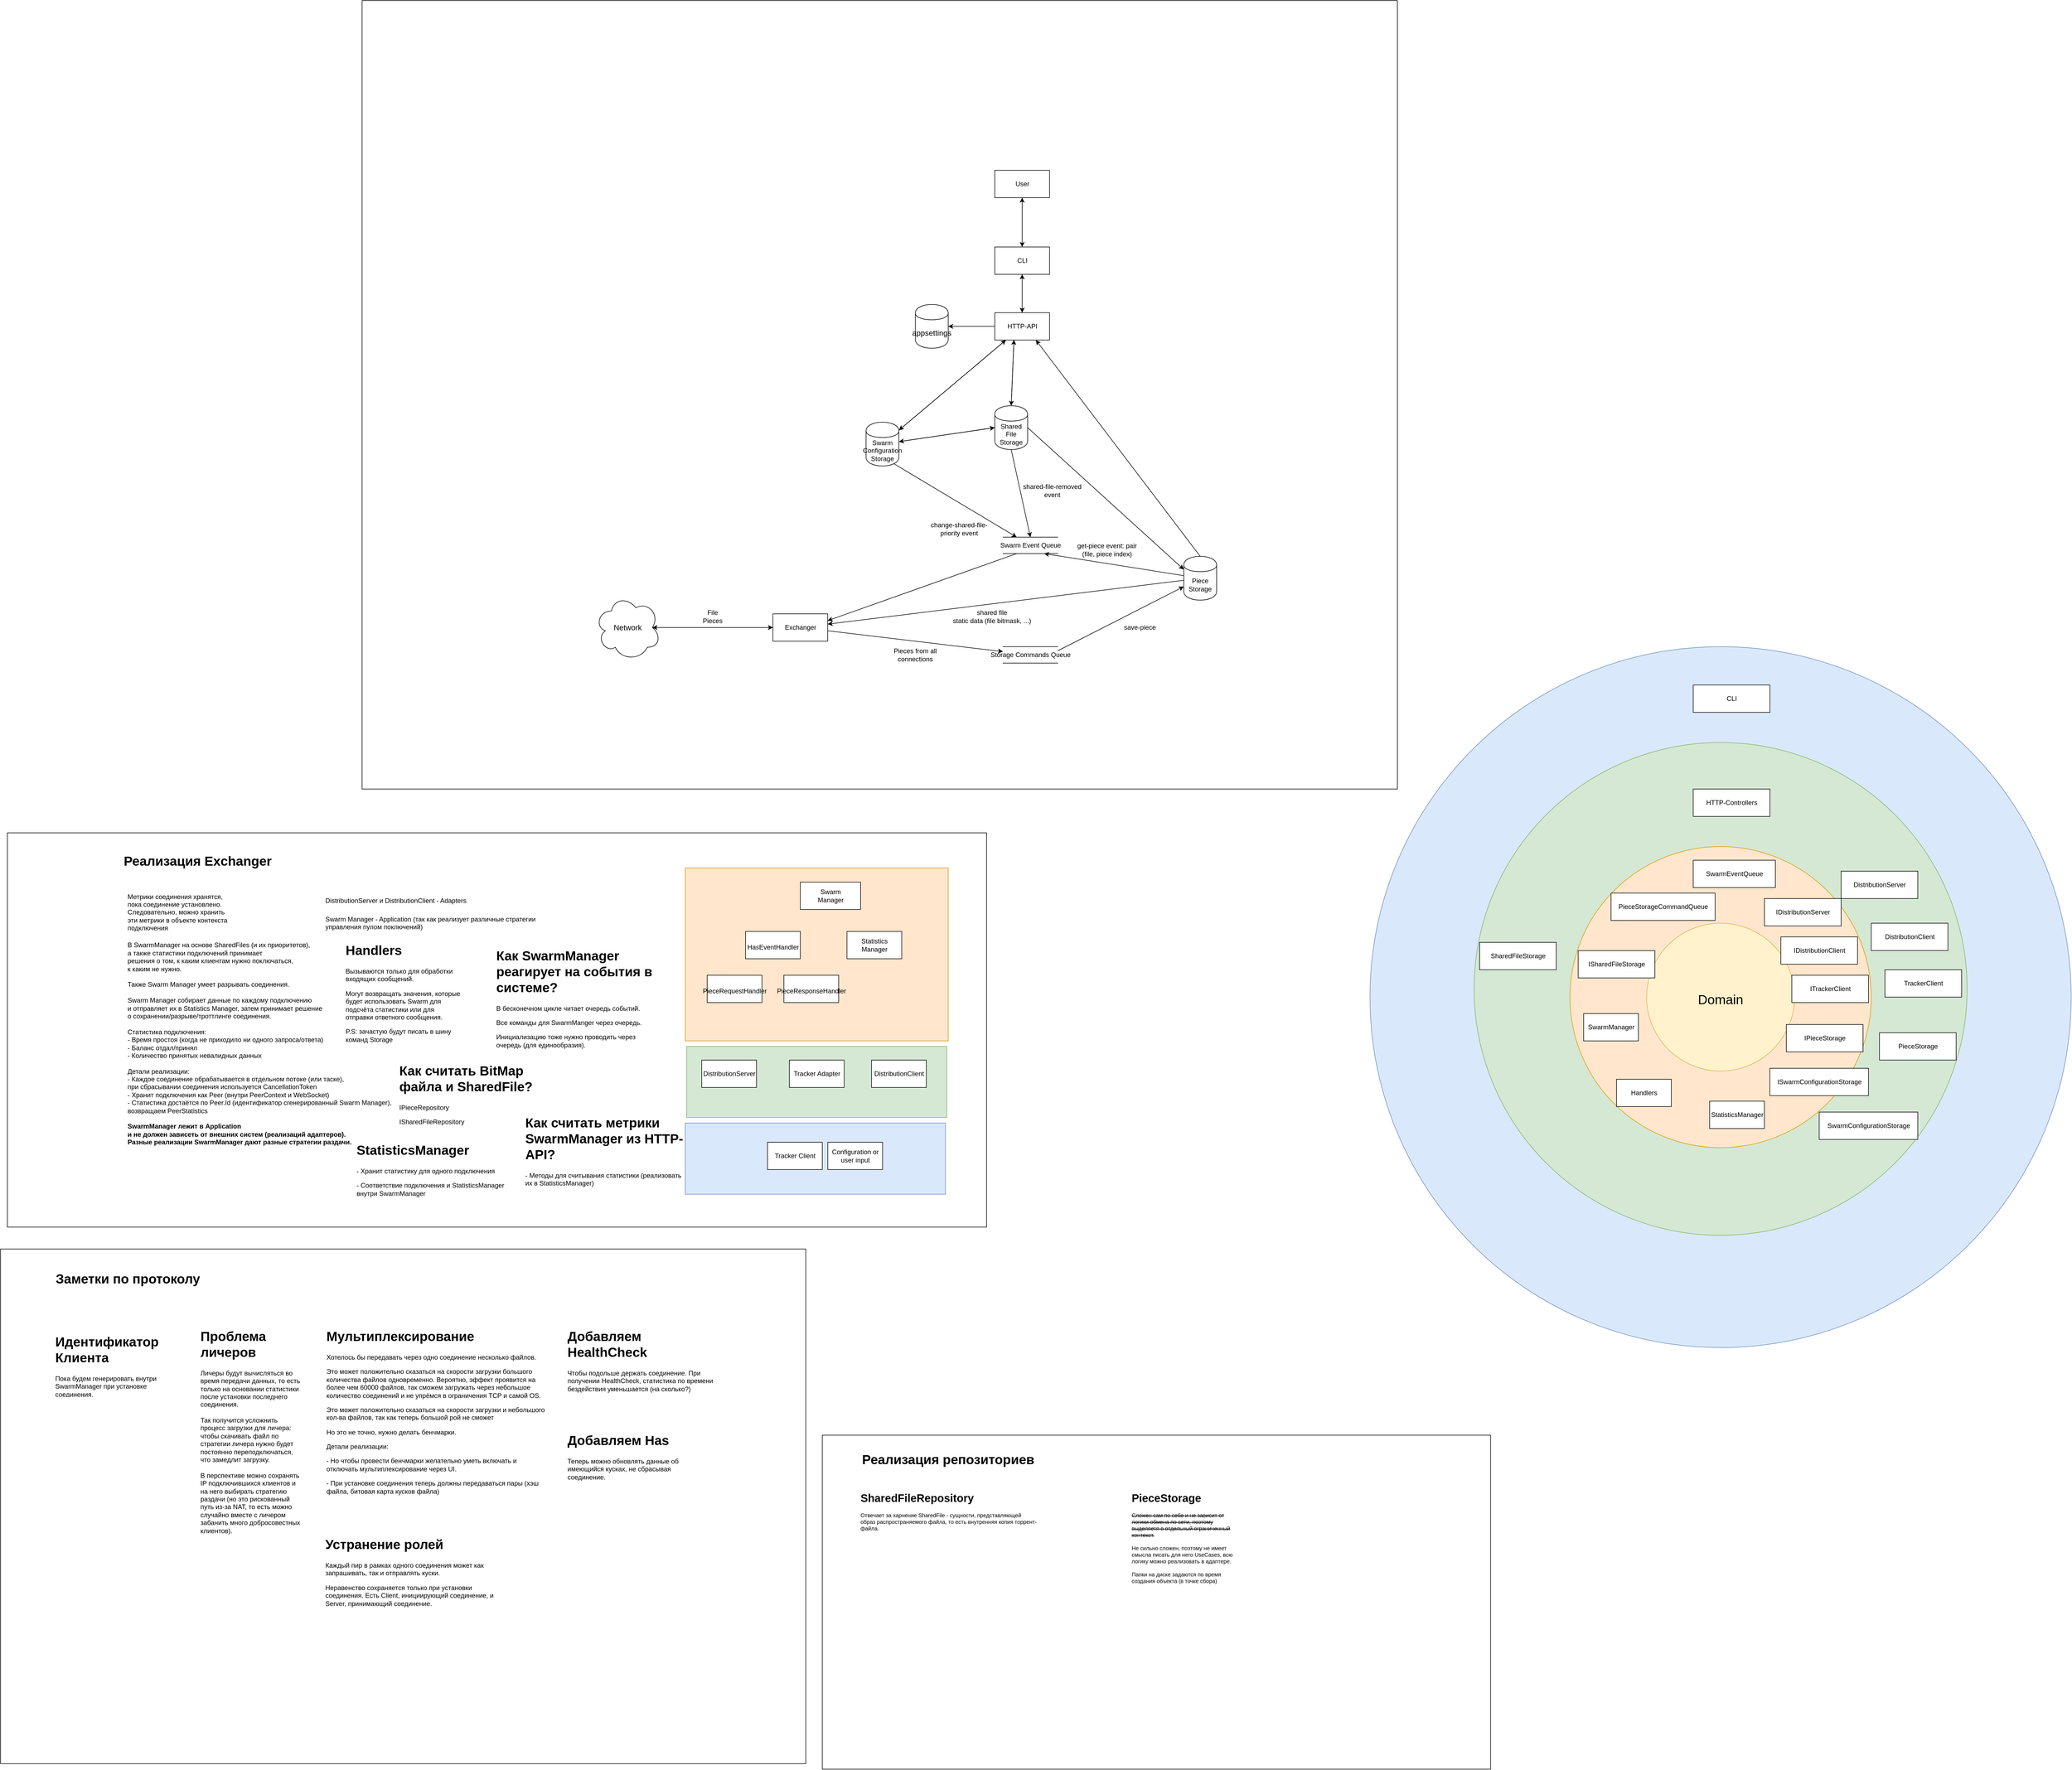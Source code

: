 <mxfile version="20.8.16" type="device"><diagram id="R2lEEEUBdFMjLlhIrx00" name="Page-1"><mxGraphModel dx="8593" dy="4867" grid="1" gridSize="10" guides="1" tooltips="1" connect="1" arrows="1" fold="1" page="1" pageScale="1" pageWidth="850" pageHeight="1100" math="0" shadow="0" extFonts="Permanent Marker^https://fonts.googleapis.com/css?family=Permanent+Marker"><root><mxCell id="0"/><mxCell id="1" parent="0"/><mxCell id="-qeE1aYfyJEN6SIpgevy-70" value="" style="rounded=0;whiteSpace=wrap;html=1;fontSize=10;movable=0;resizable=0;rotatable=0;deletable=0;editable=0;connectable=0;" vertex="1" parent="1"><mxGeometry x="-79.85" y="2110" width="1220" height="610" as="geometry"/></mxCell><mxCell id="-qeE1aYfyJEN6SIpgevy-55" value="" style="rounded=0;whiteSpace=wrap;html=1;fontSize=12;movable=0;resizable=0;rotatable=0;deletable=0;editable=0;connectable=0;" vertex="1" parent="1"><mxGeometry x="-920" y="-510" width="1890" height="1440" as="geometry"/></mxCell><mxCell id="-qeE1aYfyJEN6SIpgevy-51" value="" style="ellipse;whiteSpace=wrap;html=1;aspect=fixed;fontSize=12;fillColor=#dae8fc;strokeColor=#6c8ebf;movable=0;resizable=0;rotatable=0;deletable=0;editable=0;connectable=0;" vertex="1" parent="1"><mxGeometry x="920" y="670" width="1280" height="1280" as="geometry"/></mxCell><mxCell id="-qeE1aYfyJEN6SIpgevy-53" value="" style="ellipse;whiteSpace=wrap;html=1;aspect=fixed;fontSize=12;fillColor=#d5e8d4;strokeColor=#82b366;movable=0;resizable=0;rotatable=0;deletable=0;editable=0;connectable=0;" vertex="1" parent="1"><mxGeometry x="1110" y="845" width="900" height="900" as="geometry"/></mxCell><mxCell id="-qeE1aYfyJEN6SIpgevy-50" value="" style="ellipse;whiteSpace=wrap;html=1;aspect=fixed;fontSize=12;fillColor=#ffe6cc;strokeColor=#d79b00;movable=0;resizable=0;rotatable=0;deletable=0;editable=0;connectable=0;" vertex="1" parent="1"><mxGeometry x="1285" y="1035" width="550" height="550" as="geometry"/></mxCell><mxCell id="-qeE1aYfyJEN6SIpgevy-45" value="" style="rounded=0;whiteSpace=wrap;html=1;fontSize=12;movable=1;resizable=1;rotatable=1;deletable=1;editable=1;connectable=1;" vertex="1" parent="1"><mxGeometry x="-360" y="1275" width="510" height="125" as="geometry"/></mxCell><mxCell id="-qeE1aYfyJEN6SIpgevy-35" value="" style="rounded=0;whiteSpace=wrap;html=1;fontSize=12;movable=1;resizable=1;rotatable=1;deletable=1;editable=1;connectable=1;" vertex="1" parent="1"><mxGeometry x="-1567.5" y="1010" width="1787.5" height="720" as="geometry"/></mxCell><mxCell id="-qeE1aYfyJEN6SIpgevy-22" value="" style="rounded=0;whiteSpace=wrap;html=1;movable=0;resizable=0;rotatable=0;deletable=0;editable=0;connectable=0;" vertex="1" parent="1"><mxGeometry x="-1580" y="1770" width="1470" height="940" as="geometry"/></mxCell><mxCell id="-xUO6uijVoKFb9x69HW4-6" value="CLI" style="html=1;dashed=0;whitespace=wrap;" parent="1" vertex="1"><mxGeometry x="235" y="-60" width="100" height="50" as="geometry"/></mxCell><mxCell id="-xUO6uijVoKFb9x69HW4-11" value="Exchanger" style="html=1;dashed=0;whitespace=wrap;" parent="1" vertex="1"><mxGeometry x="-170" y="610" width="100" height="50" as="geometry"/></mxCell><mxCell id="-qeE1aYfyJEN6SIpgevy-101" style="edgeStyle=orthogonalEdgeStyle;rounded=0;orthogonalLoop=1;jettySize=auto;html=1;fontSize=14;" edge="1" parent="1" source="-xUO6uijVoKFb9x69HW4-12" target="-qeE1aYfyJEN6SIpgevy-99"><mxGeometry relative="1" as="geometry"/></mxCell><mxCell id="-xUO6uijVoKFb9x69HW4-12" value="HTTP-API" style="html=1;dashed=0;whitespace=wrap;" parent="1" vertex="1"><mxGeometry x="235" y="60" width="100" height="50" as="geometry"/></mxCell><mxCell id="-xUO6uijVoKFb9x69HW4-17" value="Piece Storage" style="shape=cylinder;whiteSpace=wrap;html=1;boundedLbl=1;backgroundOutline=1;" parent="1" vertex="1"><mxGeometry x="580" y="505" width="60" height="80" as="geometry"/></mxCell><mxCell id="-xUO6uijVoKFb9x69HW4-21" value="Swarm Event Queue" style="html=1;dashed=0;whitespace=wrap;shape=partialRectangle;right=0;left=0;" parent="1" vertex="1"><mxGeometry x="250" y="470" width="100" height="30" as="geometry"/></mxCell><mxCell id="-xUO6uijVoKFb9x69HW4-27" value="Storage Commands Queue" style="html=1;dashed=0;whitespace=wrap;shape=partialRectangle;right=0;left=0;" parent="1" vertex="1"><mxGeometry x="250" y="670" width="100" height="30" as="geometry"/></mxCell><mxCell id="-xUO6uijVoKFb9x69HW4-29" value="" style="endArrow=classic;html=1;rounded=0;entryX=0.75;entryY=1;entryDx=0;entryDy=0;" parent="1" source="-xUO6uijVoKFb9x69HW4-17" target="-xUO6uijVoKFb9x69HW4-21" edge="1"><mxGeometry width="50" height="50" relative="1" as="geometry"><mxPoint x="230" y="420" as="sourcePoint"/><mxPoint x="280" y="370" as="targetPoint"/></mxGeometry></mxCell><mxCell id="-xUO6uijVoKFb9x69HW4-32" value="" style="endArrow=classic;html=1;rounded=0;exitX=0.25;exitY=1;exitDx=0;exitDy=0;entryX=1;entryY=0.25;entryDx=0;entryDy=0;" parent="1" source="-xUO6uijVoKFb9x69HW4-21" target="-xUO6uijVoKFb9x69HW4-11" edge="1"><mxGeometry width="50" height="50" relative="1" as="geometry"><mxPoint x="590" y="542.308" as="sourcePoint"/><mxPoint x="79.433" y="539.196" as="targetPoint"/></mxGeometry></mxCell><mxCell id="-xUO6uijVoKFb9x69HW4-34" value="" style="endArrow=classic;html=1;rounded=0;" parent="1" source="-xUO6uijVoKFb9x69HW4-17" target="-xUO6uijVoKFb9x69HW4-11" edge="1"><mxGeometry width="50" height="50" relative="1" as="geometry"><mxPoint x="260" y="503.284" as="sourcePoint"/><mxPoint x="80" y="545" as="targetPoint"/></mxGeometry></mxCell><mxCell id="-xUO6uijVoKFb9x69HW4-35" value="get-piece event: pair (file, piece index)" style="text;html=1;strokeColor=none;fillColor=none;align=center;verticalAlign=middle;whiteSpace=wrap;rounded=0;" parent="1" vertex="1"><mxGeometry x="380" y="480" width="120" height="25" as="geometry"/></mxCell><mxCell id="-xUO6uijVoKFb9x69HW4-37" value="shared file &lt;br&gt;static data (file bitmask, ...)" style="text;html=1;strokeColor=none;fillColor=none;align=center;verticalAlign=middle;whiteSpace=wrap;rounded=0;" parent="1" vertex="1"><mxGeometry x="150" y="600" width="160" height="30" as="geometry"/></mxCell><mxCell id="-xUO6uijVoKFb9x69HW4-46" value="" style="endArrow=classic;html=1;rounded=0;entryX=0;entryY=0.5;entryDx=0;entryDy=0;exitX=0.875;exitY=0.5;exitDx=0;exitDy=0;exitPerimeter=0;" parent="1" source="-qeE1aYfyJEN6SIpgevy-119" target="-xUO6uijVoKFb9x69HW4-11" edge="1"><mxGeometry width="50" height="50" relative="1" as="geometry"><mxPoint x="-550" y="635" as="sourcePoint"/><mxPoint x="-160" y="657.5" as="targetPoint"/></mxGeometry></mxCell><mxCell id="-xUO6uijVoKFb9x69HW4-47" value="" style="endArrow=classic;html=1;rounded=0;exitX=0;exitY=0.5;exitDx=0;exitDy=0;entryX=0.875;entryY=0.5;entryDx=0;entryDy=0;entryPerimeter=0;" parent="1" source="-xUO6uijVoKFb9x69HW4-11" target="-qeE1aYfyJEN6SIpgevy-119" edge="1"><mxGeometry width="50" height="50" relative="1" as="geometry"><mxPoint x="-280" y="610" as="sourcePoint"/><mxPoint x="-560" y="635" as="targetPoint"/></mxGeometry></mxCell><mxCell id="-xUO6uijVoKFb9x69HW4-48" value="File Pieces" style="text;html=1;strokeColor=none;fillColor=none;align=center;verticalAlign=middle;whiteSpace=wrap;rounded=0;" parent="1" vertex="1"><mxGeometry x="-310" y="600" width="60" height="30" as="geometry"/></mxCell><mxCell id="-xUO6uijVoKFb9x69HW4-51" value="" style="endArrow=classic;html=1;rounded=0;" parent="1" source="-xUO6uijVoKFb9x69HW4-11" target="-xUO6uijVoKFb9x69HW4-27" edge="1"><mxGeometry width="50" height="50" relative="1" as="geometry"><mxPoint x="20" y="850" as="sourcePoint"/><mxPoint x="20" y="775" as="targetPoint"/></mxGeometry></mxCell><mxCell id="-xUO6uijVoKFb9x69HW4-52" value="Pieces from all connections" style="text;html=1;strokeColor=none;fillColor=none;align=center;verticalAlign=middle;whiteSpace=wrap;rounded=0;" parent="1" vertex="1"><mxGeometry x="40" y="670" width="100" height="30" as="geometry"/></mxCell><mxCell id="-xUO6uijVoKFb9x69HW4-53" value="" style="endArrow=classic;html=1;rounded=0;exitX=1;exitY=0.25;exitDx=0;exitDy=0;" parent="1" source="-xUO6uijVoKFb9x69HW4-27" target="-xUO6uijVoKFb9x69HW4-17" edge="1"><mxGeometry width="50" height="50" relative="1" as="geometry"><mxPoint x="460" y="690.002" as="sourcePoint"/><mxPoint x="780" y="728.098" as="targetPoint"/></mxGeometry></mxCell><mxCell id="-xUO6uijVoKFb9x69HW4-54" value="save-piece" style="text;html=1;strokeColor=none;fillColor=none;align=center;verticalAlign=middle;whiteSpace=wrap;rounded=0;" parent="1" vertex="1"><mxGeometry x="450" y="620" width="100" height="30" as="geometry"/></mxCell><mxCell id="-xUO6uijVoKFb9x69HW4-67" value="" style="endArrow=classic;html=1;rounded=0;exitX=0.5;exitY=1;exitDx=0;exitDy=0;entryX=0.5;entryY=0;entryDx=0;entryDy=0;" parent="1" source="-xUO6uijVoKFb9x69HW4-6" target="-xUO6uijVoKFb9x69HW4-12" edge="1"><mxGeometry width="50" height="50" relative="1" as="geometry"><mxPoint x="181.213" y="-18.787" as="sourcePoint"/><mxPoint x="160" y="40" as="targetPoint"/></mxGeometry></mxCell><mxCell id="-xUO6uijVoKFb9x69HW4-68" value="" style="endArrow=classic;html=1;rounded=0;exitX=0.5;exitY=0;exitDx=0;exitDy=0;" parent="1" source="-xUO6uijVoKFb9x69HW4-12" target="-xUO6uijVoKFb9x69HW4-6" edge="1"><mxGeometry width="50" height="50" relative="1" as="geometry"><mxPoint x="270.0" y="70" as="sourcePoint"/><mxPoint x="388.787" y="-18.787" as="targetPoint"/></mxGeometry></mxCell><mxCell id="-xUO6uijVoKFb9x69HW4-77" value="Shared File&lt;br&gt;Storage" style="shape=cylinder;whiteSpace=wrap;html=1;boundedLbl=1;backgroundOutline=1;" parent="1" vertex="1"><mxGeometry x="235" y="230" width="60" height="80" as="geometry"/></mxCell><mxCell id="-xUO6uijVoKFb9x69HW4-78" value="" style="endArrow=classic;html=1;rounded=0;entryX=0;entryY=0.3;entryDx=0;entryDy=0;exitX=1;exitY=0.5;exitDx=0;exitDy=0;" parent="1" source="-xUO6uijVoKFb9x69HW4-77" target="-xUO6uijVoKFb9x69HW4-17" edge="1"><mxGeometry width="50" height="50" relative="1" as="geometry"><mxPoint x="220.005" y="176" as="sourcePoint"/><mxPoint x="506.08" y="575.0" as="targetPoint"/></mxGeometry></mxCell><mxCell id="-xUO6uijVoKFb9x69HW4-81" value="" style="endArrow=classic;html=1;rounded=0;entryX=0.75;entryY=1;entryDx=0;entryDy=0;exitX=0.5;exitY=0;exitDx=0;exitDy=0;" parent="1" source="-xUO6uijVoKFb9x69HW4-17" target="-xUO6uijVoKFb9x69HW4-12" edge="1"><mxGeometry width="50" height="50" relative="1" as="geometry"><mxPoint x="541.905" y="190" as="sourcePoint"/><mxPoint x="180.0" y="690" as="targetPoint"/></mxGeometry></mxCell><mxCell id="-xUO6uijVoKFb9x69HW4-82" value="" style="endArrow=classic;html=1;rounded=0;exitX=0.5;exitY=0;exitDx=0;exitDy=0;entryX=0.35;entryY=0.993;entryDx=0;entryDy=0;entryPerimeter=0;" parent="1" source="-xUO6uijVoKFb9x69HW4-77" target="-xUO6uijVoKFb9x69HW4-12" edge="1"><mxGeometry width="50" height="50" relative="1" as="geometry"><mxPoint x="530" y="565" as="sourcePoint"/><mxPoint x="230" y="170" as="targetPoint"/></mxGeometry></mxCell><mxCell id="-xUO6uijVoKFb9x69HW4-83" value="" style="endArrow=classic;html=1;rounded=0;entryX=0.5;entryY=0;entryDx=0;entryDy=0;" parent="1" target="-xUO6uijVoKFb9x69HW4-77" edge="1"><mxGeometry width="50" height="50" relative="1" as="geometry"><mxPoint x="270" y="110" as="sourcePoint"/><mxPoint x="252.609" y="120" as="targetPoint"/></mxGeometry></mxCell><mxCell id="-xUO6uijVoKFb9x69HW4-86" value="" style="endArrow=classic;html=1;rounded=0;entryX=0.5;entryY=0;entryDx=0;entryDy=0;" parent="1" source="-xUO6uijVoKFb9x69HW4-88" target="-xUO6uijVoKFb9x69HW4-6" edge="1"><mxGeometry width="50" height="50" relative="1" as="geometry"><mxPoint x="290" y="-330" as="sourcePoint"/><mxPoint x="100.292" y="-182.924" as="targetPoint"/></mxGeometry></mxCell><mxCell id="-xUO6uijVoKFb9x69HW4-87" value="" style="endArrow=classic;html=1;rounded=0;exitX=0.5;exitY=0;exitDx=0;exitDy=0;" parent="1" source="-xUO6uijVoKFb9x69HW4-6" target="-xUO6uijVoKFb9x69HW4-88" edge="1"><mxGeometry width="50" height="50" relative="1" as="geometry"><mxPoint x="300" y="-320" as="sourcePoint"/><mxPoint x="293" y="-330" as="targetPoint"/></mxGeometry></mxCell><mxCell id="-xUO6uijVoKFb9x69HW4-88" value="User" style="html=1;dashed=0;whitespace=wrap;" parent="1" vertex="1"><mxGeometry x="235" y="-200" width="100" height="50" as="geometry"/></mxCell><mxCell id="-qeE1aYfyJEN6SIpgevy-1" value="Метрики соединения хранятся, пока соединение установлено.&lt;br&gt;Следовательно, можно хранить эти метрики в объекте контекста подключения" style="text;html=1;strokeColor=none;fillColor=none;align=left;verticalAlign=middle;whiteSpace=wrap;rounded=0;" vertex="1" parent="1"><mxGeometry x="-1350" y="1140" width="200" height="30" as="geometry"/></mxCell><mxCell id="-qeE1aYfyJEN6SIpgevy-6" value="В SwarmManager на основе SharedFiles (и их приоритетов), &lt;br&gt;а также статистики подключений принимает &lt;br&gt;решения о том, к каким клиентам нужно поключаться, &lt;br&gt;к каким не нужно.&lt;br&gt;&lt;br&gt;Также Swarm Manager умеет разрывать соединения.&lt;br&gt;&lt;br&gt;Swarm Manager собирает данные по каждому подключению &lt;br&gt;и отправляет их в Statistics Manager, затем принимает решение &lt;br&gt;о сохранении/разрыве/троттлинге соединения.&lt;br&gt;&lt;br&gt;Статистика подключения:&lt;br&gt;- Время простоя (когда не приходило ни одного запроса/ответа)&lt;br&gt;- Баланс отдал/принял&lt;br&gt;- Количество принятых невалидных данных&lt;br&gt;&lt;br&gt;Детали реализации:&lt;br&gt;- Каждое соединение обрабатывается в отдельном потоке (или таске), &lt;br&gt;при сбрасывании соединения используется CancellationToken&lt;br&gt;- Хранит подключения как Peer (внутри PeerContext и WebSocket)&lt;br&gt;- Статистика достаётся по Peer.Id (идентификатор сгенерированный Swarm Manager), &lt;br&gt;возвращаем PeerStatistics&lt;br&gt;&lt;br&gt;&lt;b style=&quot;border-color: var(--border-color);&quot;&gt;SwarmManager лежит в Application &lt;br&gt;и не должен зависеть от внешних систем (реализаций адаптеров).&lt;br&gt;&lt;/b&gt;&lt;b&gt;Разные реализации SwarmManager дают разные стратегии раздачи.&lt;/b&gt;" style="text;html=1;align=left;verticalAlign=middle;resizable=0;points=[];autosize=1;strokeColor=none;fillColor=none;" vertex="1" parent="1"><mxGeometry x="-1350" y="1200" width="510" height="390" as="geometry"/></mxCell><mxCell id="-qeE1aYfyJEN6SIpgevy-8" value="&lt;h1&gt;&lt;span style=&quot;background-color: initial; font-size: 12px; font-weight: normal;&quot;&gt;DistributionServer и DistributionClient - Adapters&lt;/span&gt;&lt;br&gt;&lt;/h1&gt;&lt;p&gt;Swarm Manager - Application (так как реализует различные стратегии управления пулом поключений)&lt;/p&gt;" style="text;html=1;strokeColor=none;fillColor=none;spacing=5;spacingTop=-20;whiteSpace=wrap;overflow=hidden;rounded=0;" vertex="1" parent="1"><mxGeometry x="-992.5" y="1110" width="435" height="150" as="geometry"/></mxCell><mxCell id="-qeE1aYfyJEN6SIpgevy-9" value="&lt;h1&gt;Проблема личеров&lt;/h1&gt;&lt;p&gt;Личеры будут вычисляться во время передачи данных, то есть только на основании статистики после установки последнего соединения.&lt;br style=&quot;border-color: var(--border-color);&quot;&gt;&lt;br style=&quot;border-color: var(--border-color);&quot;&gt;Так получится усложнить процесс загрузки для личера: чтобы скачивать файл по стратегии личера нужно будет постоянно переподключаться, что замедлит загрузку.&lt;br style=&quot;border-color: var(--border-color);&quot;&gt;&lt;br style=&quot;border-color: var(--border-color);&quot;&gt;В перспективе можно сохранять IP подключившихся клиентов и на него выбирать стратегию раздачи (но это рискованный путь из-за NAT, то есть можно случайно вместе с личером забанить много добросовестных клиентов).&lt;br&gt;&lt;/p&gt;" style="text;html=1;strokeColor=none;fillColor=none;spacing=5;spacingTop=-20;whiteSpace=wrap;overflow=hidden;rounded=0;" vertex="1" parent="1"><mxGeometry x="-1220" y="1910" width="190" height="390" as="geometry"/></mxCell><mxCell id="-qeE1aYfyJEN6SIpgevy-20" value="&lt;h1&gt;Идентификатор Клиента&lt;/h1&gt;&lt;p&gt;Пока будем генерировать внутри SwarmManager при установке соединения.&lt;/p&gt;" style="text;html=1;strokeColor=none;fillColor=none;spacing=5;spacingTop=-20;whiteSpace=wrap;overflow=hidden;rounded=0;" vertex="1" parent="1"><mxGeometry x="-1485" y="1920" width="210" height="120" as="geometry"/></mxCell><mxCell id="-qeE1aYfyJEN6SIpgevy-23" value="&lt;font style=&quot;font-size: 24px;&quot;&gt;Заметки по протоколу&lt;/font&gt;" style="text;html=1;strokeColor=none;fillColor=none;align=center;verticalAlign=middle;whiteSpace=wrap;rounded=0;fontStyle=1;fontSize=18;" vertex="1" parent="1"><mxGeometry x="-1510" y="1810" width="325" height="30" as="geometry"/></mxCell><mxCell id="-qeE1aYfyJEN6SIpgevy-28" value="&lt;h1&gt;Мультиплексирование&lt;/h1&gt;&lt;p style=&quot;border-color: var(--border-color);&quot;&gt;&lt;font style=&quot;border-color: var(--border-color);&quot;&gt;Хотелось бы передавать через одно соединение несколько файлов.&lt;/font&gt;&lt;/p&gt;&lt;p style=&quot;border-color: var(--border-color);&quot;&gt;&lt;font style=&quot;border-color: var(--border-color);&quot;&gt;Это может положительно сказаться на скорости загрузки большого количества файлов одновременно. Вероятно, эффект проявится на более чем 60000 файлов, так сможем загружать через небольшое количество соединений и не упрёмся в ограничения TCP и самой OS.&lt;/font&gt;&lt;/p&gt;&lt;p style=&quot;border-color: var(--border-color);&quot;&gt;&lt;span style=&quot;background-color: initial;&quot;&gt;Это может положительно сказаться на скорости загрузки и небольшого кол-ва файлов, так как теперь большой рой не сможет&amp;nbsp;&lt;/span&gt;&lt;/p&gt;&lt;p style=&quot;border-color: var(--border-color);&quot;&gt;&lt;font style=&quot;border-color: var(--border-color);&quot;&gt;Но это не точно, нужно делать бенчмарки.&lt;/font&gt;&lt;/p&gt;&lt;p style=&quot;border-color: var(--border-color);&quot;&gt;&lt;font style=&quot;border-color: var(--border-color);&quot;&gt;Детали реализации:&lt;/font&gt;&lt;/p&gt;&lt;p style=&quot;border-color: var(--border-color);&quot;&gt;&lt;font style=&quot;border-color: var(--border-color);&quot;&gt;- Но чтобы провести бенчмарки желательно уметь включать и отключать мультиплексирование через UI.&lt;/font&gt;&lt;/p&gt;&lt;p style=&quot;border-color: var(--border-color);&quot;&gt;&lt;font style=&quot;border-color: var(--border-color);&quot;&gt;- При установке соединения теперь должны передаваться пары (хэш файла, битовая карта кусков файла)&lt;/font&gt;&lt;/p&gt;" style="text;html=1;strokeColor=none;fillColor=none;spacing=5;spacingTop=-20;whiteSpace=wrap;overflow=hidden;rounded=0;fontSize=12;" vertex="1" parent="1"><mxGeometry x="-990" y="1910" width="410" height="330" as="geometry"/></mxCell><mxCell id="-qeE1aYfyJEN6SIpgevy-29" value="&lt;h1&gt;Добавляем HealthCheck&lt;/h1&gt;&lt;p&gt;Чтобы подольше держать соединение. При получении HealthCheck, статистика по времени бездействия уменьшается (на сколько?)&lt;/p&gt;" style="text;html=1;strokeColor=none;fillColor=none;spacing=5;spacingTop=-20;whiteSpace=wrap;overflow=hidden;rounded=0;fontSize=12;" vertex="1" parent="1"><mxGeometry x="-550" y="1910" width="280" height="130" as="geometry"/></mxCell><mxCell id="-qeE1aYfyJEN6SIpgevy-30" value="&lt;h1&gt;Добавляем Has&lt;/h1&gt;&lt;p&gt;Теперь можно обновлять данные об имеющийся кусках, не сбрасывая соединение.&lt;/p&gt;" style="text;html=1;strokeColor=none;fillColor=none;spacing=5;spacingTop=-20;whiteSpace=wrap;overflow=hidden;rounded=0;fontSize=12;" vertex="1" parent="1"><mxGeometry x="-550" y="2100" width="230" height="110" as="geometry"/></mxCell><mxCell id="-qeE1aYfyJEN6SIpgevy-31" value="&lt;h1&gt;Устранение ролей&lt;/h1&gt;&lt;p&gt;Каждый пир в рамках одного соединения может как запрашивать, так и отправлять куски.&lt;/p&gt;&lt;p&gt;Неравенство сохраняется только при установки соединения. Есть Client, инициирующий соединение, и Server, принимающий соединение.&lt;/p&gt;" style="text;html=1;strokeColor=none;fillColor=none;spacing=5;spacingTop=-20;whiteSpace=wrap;overflow=hidden;rounded=0;fontSize=12;" vertex="1" parent="1"><mxGeometry x="-992.5" y="2290" width="340" height="190" as="geometry"/></mxCell><mxCell id="-qeE1aYfyJEN6SIpgevy-36" value="Реализация Exchanger" style="text;html=1;strokeColor=none;fillColor=none;align=center;verticalAlign=middle;whiteSpace=wrap;rounded=0;fontSize=24;fontStyle=1" vertex="1" parent="1"><mxGeometry x="-1580" y="1050" width="720" height="24" as="geometry"/></mxCell><mxCell id="-qeE1aYfyJEN6SIpgevy-39" value="&lt;h1&gt;Handlers&lt;/h1&gt;&lt;p&gt;Вызываются только для обработки входящих сообщений.&lt;/p&gt;&lt;p&gt;Могут возвращать значения, которые будет использовать Swarm для подсчёта статистики или для отправки ответного сообщения.&lt;/p&gt;&lt;p&gt;P.S: зачастую будут писать в шину команд Storage&lt;/p&gt;" style="text;html=1;strokeColor=none;fillColor=none;spacing=5;spacingTop=-20;whiteSpace=wrap;overflow=hidden;rounded=0;fontSize=12;" vertex="1" parent="1"><mxGeometry x="-955" y="1205" width="220" height="195" as="geometry"/></mxCell><mxCell id="-qeE1aYfyJEN6SIpgevy-44" value="&lt;h1&gt;Как SwarmManager реагирует на события в системе?&lt;/h1&gt;&lt;p&gt;В бесконечном цикле читает очередь событий.&lt;/p&gt;&lt;p&gt;Все команды для SwarmManger через очередь.&lt;/p&gt;&lt;p&gt;Инициализацию тоже нужно проводить через очередь (для единообразия).&lt;/p&gt;" style="text;html=1;strokeColor=none;fillColor=none;spacing=5;spacingTop=-20;whiteSpace=wrap;overflow=hidden;rounded=0;fontSize=12;" vertex="1" parent="1"><mxGeometry x="-680" y="1215" width="300" height="200" as="geometry"/></mxCell><mxCell id="-qeE1aYfyJEN6SIpgevy-47" value="" style="rounded=0;whiteSpace=wrap;html=1;fontSize=12;fillColor=#ffe6cc;strokeColor=#d79b00;" vertex="1" parent="1"><mxGeometry x="-330" y="1074" width="480" height="316" as="geometry"/></mxCell><mxCell id="-xUO6uijVoKFb9x69HW4-89" value="Swarm&lt;br&gt;Manager" style="html=1;dashed=0;whitespace=wrap;" parent="1" vertex="1"><mxGeometry x="-120.0" y="1100" width="110" height="50" as="geometry"/></mxCell><mxCell id="-qeE1aYfyJEN6SIpgevy-17" value="Statistics &lt;br&gt;Manager" style="html=1;dashed=0;whitespace=wrap;" vertex="1" parent="1"><mxGeometry x="-34.85" y="1190" width="100" height="50" as="geometry"/></mxCell><mxCell id="-qeE1aYfyJEN6SIpgevy-37" value="&lt;span style=&quot;font-size: 12px;&quot;&gt;PieceRequestHandler&lt;/span&gt;" style="html=1;dashed=0;whitespace=wrap;fontSize=24;" vertex="1" parent="1"><mxGeometry x="-290" y="1270" width="100" height="50" as="geometry"/></mxCell><mxCell id="-qeE1aYfyJEN6SIpgevy-38" value="&lt;span style=&quot;font-size: 12px;&quot;&gt;PieceResponseHandler&lt;/span&gt;" style="html=1;dashed=0;whitespace=wrap;fontSize=24;" vertex="1" parent="1"><mxGeometry x="-150" y="1270" width="100" height="50" as="geometry"/></mxCell><mxCell id="-qeE1aYfyJEN6SIpgevy-40" value="&lt;span style=&quot;font-size: 12px;&quot;&gt;HasEventHandler&lt;/span&gt;" style="html=1;dashed=0;whitespace=wrap;fontSize=24;" vertex="1" parent="1"><mxGeometry x="-220.0" y="1190" width="100" height="50" as="geometry"/></mxCell><mxCell id="-qeE1aYfyJEN6SIpgevy-48" value="" style="rounded=0;whiteSpace=wrap;html=1;fontSize=12;fillColor=#d5e8d4;strokeColor=#82b366;" vertex="1" parent="1"><mxGeometry x="-327.43" y="1400" width="474.85" height="130" as="geometry"/></mxCell><mxCell id="-qeE1aYfyJEN6SIpgevy-3" value="DistributionServer" style="html=1;dashed=0;whitespace=wrap;" vertex="1" parent="1"><mxGeometry x="-300" y="1425" width="100" height="50" as="geometry"/></mxCell><mxCell id="-qeE1aYfyJEN6SIpgevy-4" value="DistributionClient" style="html=1;dashed=0;whitespace=wrap;" vertex="1" parent="1"><mxGeometry x="10.0" y="1425" width="100" height="50" as="geometry"/></mxCell><mxCell id="-qeE1aYfyJEN6SIpgevy-11" value="Tracker Adapter" style="html=1;dashed=0;whitespace=wrap;" vertex="1" parent="1"><mxGeometry x="-140.01" y="1425" width="100" height="50" as="geometry"/></mxCell><mxCell id="-qeE1aYfyJEN6SIpgevy-49" value="" style="rounded=0;whiteSpace=wrap;html=1;fontSize=12;fillColor=#dae8fc;strokeColor=#6c8ebf;" vertex="1" parent="1"><mxGeometry x="-330" y="1540" width="474.85" height="130" as="geometry"/></mxCell><mxCell id="-qeE1aYfyJEN6SIpgevy-12" value="Tracker Client" style="html=1;dashed=0;whitespace=wrap;" vertex="1" parent="1"><mxGeometry x="-179.85" y="1575" width="100" height="50" as="geometry"/></mxCell><mxCell id="-qeE1aYfyJEN6SIpgevy-14" value="Сonfiguration or&lt;br&gt;user input" style="html=1;dashed=0;whitespace=wrap;" vertex="1" parent="1"><mxGeometry x="-69.85" y="1575" width="100" height="50" as="geometry"/></mxCell><mxCell id="-qeE1aYfyJEN6SIpgevy-52" value="" style="ellipse;whiteSpace=wrap;html=1;aspect=fixed;fontSize=12;fillColor=#fff2cc;strokeColor=#d6b656;movable=0;resizable=0;rotatable=0;deletable=0;editable=0;connectable=0;" vertex="1" parent="1"><mxGeometry x="1425" y="1175" width="270" height="270" as="geometry"/></mxCell><mxCell id="-qeE1aYfyJEN6SIpgevy-56" value="SwarmManager" style="html=1;dashed=0;whitespace=wrap;fontSize=12;" vertex="1" parent="1"><mxGeometry x="1310" y="1340" width="100" height="50" as="geometry"/></mxCell><mxCell id="-qeE1aYfyJEN6SIpgevy-57" value="Handlers" style="html=1;dashed=0;whitespace=wrap;fontSize=12;" vertex="1" parent="1"><mxGeometry x="1370" y="1460" width="100" height="50" as="geometry"/></mxCell><mxCell id="-qeE1aYfyJEN6SIpgevy-58" value="StatisticsManager" style="html=1;dashed=0;whitespace=wrap;fontSize=12;" vertex="1" parent="1"><mxGeometry x="1540" y="1500" width="100" height="50" as="geometry"/></mxCell><mxCell id="-qeE1aYfyJEN6SIpgevy-59" value="SwarmEventQueue" style="html=1;dashed=0;whitespace=wrap;fontSize=12;" vertex="1" parent="1"><mxGeometry x="1510" y="1060" width="150" height="50" as="geometry"/></mxCell><mxCell id="-qeE1aYfyJEN6SIpgevy-60" value="PieceStorageCommandQueue" style="html=1;dashed=0;whitespace=wrap;fontSize=12;" vertex="1" parent="1"><mxGeometry x="1360" y="1120" width="190" height="50" as="geometry"/></mxCell><mxCell id="-qeE1aYfyJEN6SIpgevy-61" value="ISharedFileStorage" style="html=1;dashed=0;whitespace=wrap;fontSize=12;" vertex="1" parent="1"><mxGeometry x="1300" y="1225" width="140" height="50" as="geometry"/></mxCell><mxCell id="-qeE1aYfyJEN6SIpgevy-62" value="IDistributionServer" style="html=1;dashed=0;whitespace=wrap;fontSize=12;" vertex="1" parent="1"><mxGeometry x="1640" y="1130" width="140" height="50" as="geometry"/></mxCell><mxCell id="-qeE1aYfyJEN6SIpgevy-63" value="IDistributionClient" style="html=1;dashed=0;whitespace=wrap;fontSize=12;" vertex="1" parent="1"><mxGeometry x="1670" y="1200" width="140" height="50" as="geometry"/></mxCell><mxCell id="-qeE1aYfyJEN6SIpgevy-64" value="ITrackerClient" style="html=1;dashed=0;whitespace=wrap;fontSize=12;" vertex="1" parent="1"><mxGeometry x="1690" y="1270" width="140" height="50" as="geometry"/></mxCell><mxCell id="-qeE1aYfyJEN6SIpgevy-65" value="&lt;font style=&quot;font-size: 24px;&quot;&gt;Domain&lt;/font&gt;" style="text;html=1;strokeColor=none;fillColor=none;align=center;verticalAlign=middle;whiteSpace=wrap;rounded=0;fontSize=12;movable=0;resizable=0;rotatable=0;deletable=0;editable=0;connectable=0;" vertex="1" parent="1"><mxGeometry x="1530" y="1300" width="60" height="30" as="geometry"/></mxCell><mxCell id="-qeE1aYfyJEN6SIpgevy-68" value="&lt;h1&gt;SharedFileRepository&lt;/h1&gt;&lt;p&gt;Отвечает за харнение SharedFile - сущности, представляющей образ распространяемого файла, то есть внутренняя копия торрент-файла.&lt;/p&gt;" style="text;html=1;strokeColor=none;fillColor=none;spacing=5;spacingTop=-20;whiteSpace=wrap;overflow=hidden;rounded=0;fontSize=10;" vertex="1" parent="1"><mxGeometry x="-15" y="2210" width="330" height="120" as="geometry"/></mxCell><mxCell id="-qeE1aYfyJEN6SIpgevy-71" value="&lt;font style=&quot;font-size: 24px;&quot;&gt;&lt;b&gt;Реализация репозиториев&lt;/b&gt;&lt;/font&gt;" style="text;html=1;strokeColor=none;fillColor=none;align=center;verticalAlign=middle;whiteSpace=wrap;rounded=0;fontSize=10;" vertex="1" parent="1"><mxGeometry x="-35" y="2140" width="370" height="30" as="geometry"/></mxCell><mxCell id="-qeE1aYfyJEN6SIpgevy-72" value="Swarm&lt;br&gt;Configuration&lt;br&gt;Storage" style="shape=cylinder;whiteSpace=wrap;html=1;boundedLbl=1;backgroundOutline=1;" vertex="1" parent="1"><mxGeometry x="-2.842e-14" y="260" width="60" height="80" as="geometry"/></mxCell><mxCell id="-qeE1aYfyJEN6SIpgevy-73" value="" style="endArrow=classic;html=1;rounded=0;" edge="1" parent="1" source="-xUO6uijVoKFb9x69HW4-12" target="-qeE1aYfyJEN6SIpgevy-72"><mxGeometry width="50" height="50" relative="1" as="geometry"><mxPoint x="40" y="230.35" as="sourcePoint"/><mxPoint x="45" y="110.0" as="targetPoint"/></mxGeometry></mxCell><mxCell id="-qeE1aYfyJEN6SIpgevy-74" value="" style="endArrow=classic;html=1;rounded=0;" edge="1" parent="1" source="-qeE1aYfyJEN6SIpgevy-72" target="-xUO6uijVoKFb9x69HW4-12"><mxGeometry width="50" height="50" relative="1" as="geometry"><mxPoint x="195.349" y="60" as="sourcePoint"/><mxPoint y="224.706" as="targetPoint"/></mxGeometry></mxCell><mxCell id="-qeE1aYfyJEN6SIpgevy-75" value="" style="endArrow=classic;html=1;rounded=0;exitX=0.85;exitY=0.95;exitDx=0;exitDy=0;exitPerimeter=0;entryX=0.25;entryY=0;entryDx=0;entryDy=0;" edge="1" parent="1" source="-qeE1aYfyJEN6SIpgevy-72" target="-xUO6uijVoKFb9x69HW4-21"><mxGeometry width="50" height="50" relative="1" as="geometry"><mxPoint x="-227.52" y="384.706" as="sourcePoint"/><mxPoint x="-32.171" y="220" as="targetPoint"/></mxGeometry></mxCell><mxCell id="-qeE1aYfyJEN6SIpgevy-76" value="&lt;h1&gt;Как считать BitMap файла и SharedFile?&lt;/h1&gt;&lt;p&gt;IPieceRepository&lt;/p&gt;&lt;p&gt;ISharedFileRepository&lt;/p&gt;" style="text;html=1;strokeColor=none;fillColor=none;spacing=5;spacingTop=-20;whiteSpace=wrap;overflow=hidden;rounded=0;fontSize=12;" vertex="1" parent="1"><mxGeometry x="-857.5" y="1425" width="300" height="200" as="geometry"/></mxCell><mxCell id="-qeE1aYfyJEN6SIpgevy-78" value="IPieceStorage" style="html=1;dashed=0;whitespace=wrap;fontSize=12;" vertex="1" parent="1"><mxGeometry x="1680" y="1360" width="140" height="50" as="geometry"/></mxCell><mxCell id="-qeE1aYfyJEN6SIpgevy-83" value="change-shared-file-priority event" style="text;html=1;strokeColor=none;fillColor=none;align=center;verticalAlign=middle;whiteSpace=wrap;rounded=0;" vertex="1" parent="1"><mxGeometry x="110" y="440" width="120" height="30" as="geometry"/></mxCell><mxCell id="-qeE1aYfyJEN6SIpgevy-84" value="" style="endArrow=classic;html=1;rounded=0;exitX=0.5;exitY=1;exitDx=0;exitDy=0;entryX=0.5;entryY=0;entryDx=0;entryDy=0;" edge="1" parent="1" source="-xUO6uijVoKFb9x69HW4-77" target="-xUO6uijVoKFb9x69HW4-21"><mxGeometry width="50" height="50" relative="1" as="geometry"><mxPoint x="190" y="330.0" as="sourcePoint"/><mxPoint x="414" y="464" as="targetPoint"/></mxGeometry></mxCell><mxCell id="-qeE1aYfyJEN6SIpgevy-86" value="shared-file-removed event" style="text;html=1;strokeColor=none;fillColor=none;align=center;verticalAlign=middle;whiteSpace=wrap;rounded=0;" vertex="1" parent="1"><mxGeometry x="280" y="370" width="120" height="30" as="geometry"/></mxCell><mxCell id="-qeE1aYfyJEN6SIpgevy-89" value="&lt;h1&gt;PieceStorage&lt;/h1&gt;&lt;s&gt;Сложен сам по себе и не зависит от логики обмена по сети, поэтому выделяетя в отдельный ограниченный контекст.&lt;/s&gt;&lt;br&gt;&lt;br&gt;Не сильно сложен, поэтому не имеет смысла писать для него UseCases, всю логику можно реализовать в адаптере.&lt;br&gt;&lt;br&gt;Папки на диске задаются по время создания объекта (в точке сбора)" style="text;html=1;strokeColor=none;fillColor=none;spacing=5;spacingTop=-20;whiteSpace=wrap;overflow=hidden;rounded=0;fontSize=10;" vertex="1" parent="1"><mxGeometry x="480" y="2210" width="200" height="190" as="geometry"/></mxCell><mxCell id="-qeE1aYfyJEN6SIpgevy-99" value="appsettings" style="shape=cylinder;whiteSpace=wrap;html=1;boundedLbl=1;backgroundOutline=1;fontSize=14;" vertex="1" parent="1"><mxGeometry x="90" y="45" width="60" height="80" as="geometry"/></mxCell><mxCell id="-qeE1aYfyJEN6SIpgevy-102" value="" style="endArrow=classic;html=1;rounded=0;entryX=0;entryY=0.5;entryDx=0;entryDy=0;" edge="1" parent="1" source="-qeE1aYfyJEN6SIpgevy-72" target="-xUO6uijVoKFb9x69HW4-77"><mxGeometry width="50" height="50" relative="1" as="geometry"><mxPoint x="147.42" y="260" as="sourcePoint"/><mxPoint x="182.42" y="420" as="targetPoint"/></mxGeometry></mxCell><mxCell id="-qeE1aYfyJEN6SIpgevy-103" value="" style="endArrow=classic;html=1;rounded=0;exitX=0;exitY=0.5;exitDx=0;exitDy=0;" edge="1" parent="1" source="-xUO6uijVoKFb9x69HW4-77" target="-qeE1aYfyJEN6SIpgevy-72"><mxGeometry width="50" height="50" relative="1" as="geometry"><mxPoint x="70" y="305.61" as="sourcePoint"/><mxPoint x="140" y="360" as="targetPoint"/></mxGeometry></mxCell><mxCell id="-qeE1aYfyJEN6SIpgevy-104" value="ISwarmConfigurationStorage" style="html=1;dashed=0;whitespace=wrap;fontSize=12;" vertex="1" parent="1"><mxGeometry x="1650" y="1440" width="180" height="50" as="geometry"/></mxCell><mxCell id="-qeE1aYfyJEN6SIpgevy-108" value="SharedFileStorage" style="html=1;dashed=0;whitespace=wrap;fontSize=12;" vertex="1" parent="1"><mxGeometry x="1120" y="1210" width="140" height="50" as="geometry"/></mxCell><mxCell id="-qeE1aYfyJEN6SIpgevy-109" value="PieceStorage" style="html=1;dashed=0;whitespace=wrap;fontSize=12;" vertex="1" parent="1"><mxGeometry x="1850" y="1375" width="140" height="50" as="geometry"/></mxCell><mxCell id="-qeE1aYfyJEN6SIpgevy-110" value="SwarmConfigurationStorage" style="html=1;dashed=0;whitespace=wrap;fontSize=12;" vertex="1" parent="1"><mxGeometry x="1740" y="1520" width="180" height="50" as="geometry"/></mxCell><mxCell id="-qeE1aYfyJEN6SIpgevy-111" value="TrackerClient" style="html=1;dashed=0;whitespace=wrap;fontSize=12;" vertex="1" parent="1"><mxGeometry x="1860" y="1260" width="140" height="50" as="geometry"/></mxCell><mxCell id="-qeE1aYfyJEN6SIpgevy-112" value="DistributionClient" style="html=1;dashed=0;whitespace=wrap;fontSize=12;" vertex="1" parent="1"><mxGeometry x="1835" y="1175" width="140" height="50" as="geometry"/></mxCell><mxCell id="-qeE1aYfyJEN6SIpgevy-113" value="DistributionServer" style="html=1;dashed=0;whitespace=wrap;fontSize=12;" vertex="1" parent="1"><mxGeometry x="1780" y="1080" width="140" height="50" as="geometry"/></mxCell><mxCell id="-qeE1aYfyJEN6SIpgevy-114" value="HTTP-Controllers" style="html=1;dashed=0;whitespace=wrap;fontSize=12;" vertex="1" parent="1"><mxGeometry x="1510" y="930" width="140" height="50" as="geometry"/></mxCell><mxCell id="-qeE1aYfyJEN6SIpgevy-115" value="CLI" style="html=1;dashed=0;whitespace=wrap;fontSize=12;" vertex="1" parent="1"><mxGeometry x="1510" y="740" width="140" height="50" as="geometry"/></mxCell><mxCell id="-qeE1aYfyJEN6SIpgevy-116" value="&lt;h1&gt;Как считать метрики SwarmManager из HTTP-API?&lt;/h1&gt;&lt;p&gt;- Методы для считывания статистики (реализовать их в StatisticsManager)&amp;nbsp;&amp;nbsp;&lt;/p&gt;" style="text;html=1;strokeColor=none;fillColor=none;spacing=5;spacingTop=-20;whiteSpace=wrap;overflow=hidden;rounded=0;fontSize=12;" vertex="1" parent="1"><mxGeometry x="-627.43" y="1520" width="300" height="200" as="geometry"/></mxCell><mxCell id="-qeE1aYfyJEN6SIpgevy-117" value="&lt;h1&gt;StatisticsManager&lt;/h1&gt;&lt;p&gt;- Хранит статистику для одного подключения&lt;/p&gt;&lt;p&gt;- Соответствие подключения и StatisticsManager внутри SwarmManager&amp;nbsp;&lt;/p&gt;" style="text;html=1;strokeColor=none;fillColor=none;spacing=5;spacingTop=-20;whiteSpace=wrap;overflow=hidden;rounded=0;fontSize=12;" vertex="1" parent="1"><mxGeometry x="-935" y="1570" width="300" height="200" as="geometry"/></mxCell><mxCell id="-qeE1aYfyJEN6SIpgevy-119" value="Network" style="shape=cloud;whiteSpace=wrap;html=1;fontSize=14;" vertex="1" parent="1"><mxGeometry x="-495" y="575" width="120" height="120" as="geometry"/></mxCell></root></mxGraphModel></diagram></mxfile>